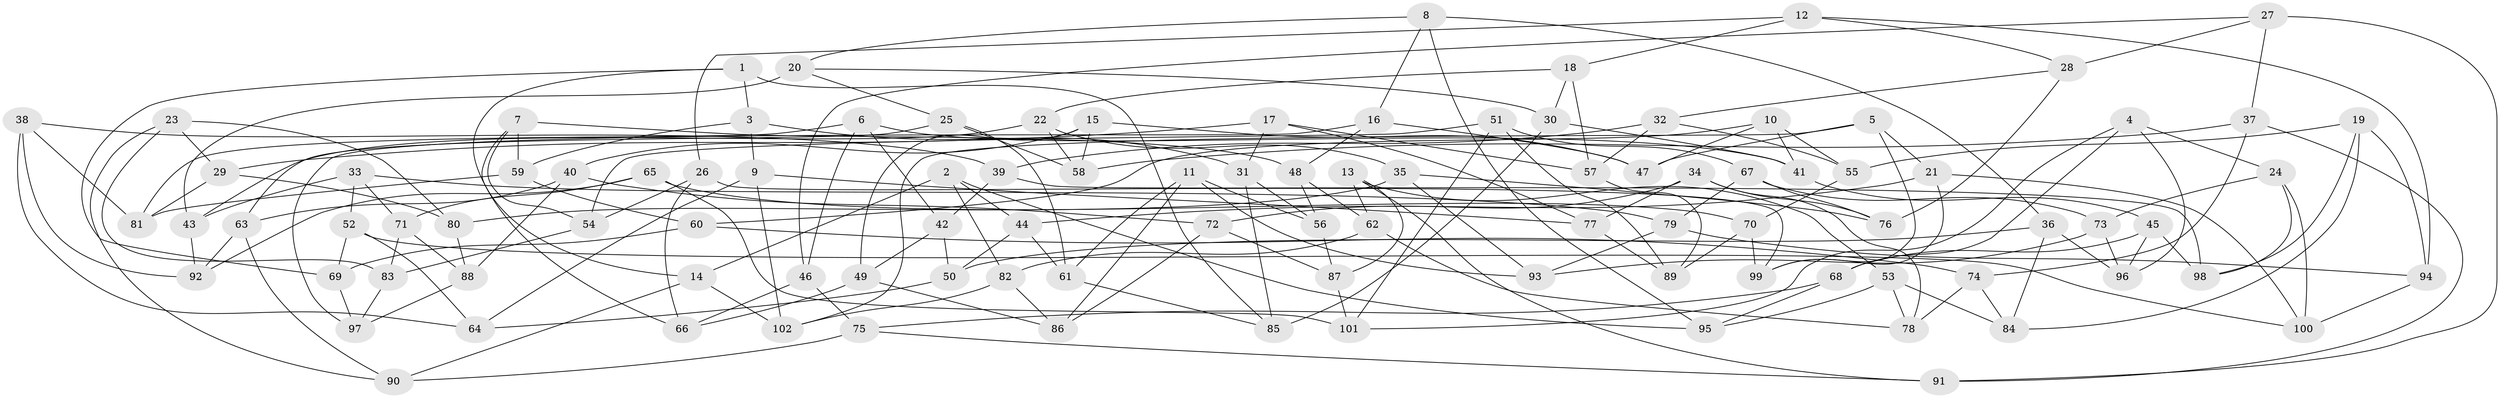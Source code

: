 // coarse degree distribution, {6: 0.18309859154929578, 4: 0.6901408450704225, 10: 0.014084507042253521, 8: 0.056338028169014086, 5: 0.028169014084507043, 9: 0.014084507042253521, 7: 0.014084507042253521}
// Generated by graph-tools (version 1.1) at 2025/20/03/04/25 18:20:29]
// undirected, 102 vertices, 204 edges
graph export_dot {
graph [start="1"]
  node [color=gray90,style=filled];
  1;
  2;
  3;
  4;
  5;
  6;
  7;
  8;
  9;
  10;
  11;
  12;
  13;
  14;
  15;
  16;
  17;
  18;
  19;
  20;
  21;
  22;
  23;
  24;
  25;
  26;
  27;
  28;
  29;
  30;
  31;
  32;
  33;
  34;
  35;
  36;
  37;
  38;
  39;
  40;
  41;
  42;
  43;
  44;
  45;
  46;
  47;
  48;
  49;
  50;
  51;
  52;
  53;
  54;
  55;
  56;
  57;
  58;
  59;
  60;
  61;
  62;
  63;
  64;
  65;
  66;
  67;
  68;
  69;
  70;
  71;
  72;
  73;
  74;
  75;
  76;
  77;
  78;
  79;
  80;
  81;
  82;
  83;
  84;
  85;
  86;
  87;
  88;
  89;
  90;
  91;
  92;
  93;
  94;
  95;
  96;
  97;
  98;
  99;
  100;
  101;
  102;
  1 -- 3;
  1 -- 69;
  1 -- 85;
  1 -- 14;
  2 -- 82;
  2 -- 14;
  2 -- 44;
  2 -- 95;
  3 -- 31;
  3 -- 59;
  3 -- 9;
  4 -- 24;
  4 -- 101;
  4 -- 96;
  4 -- 68;
  5 -- 21;
  5 -- 99;
  5 -- 102;
  5 -- 47;
  6 -- 42;
  6 -- 41;
  6 -- 81;
  6 -- 46;
  7 -- 54;
  7 -- 66;
  7 -- 59;
  7 -- 48;
  8 -- 20;
  8 -- 16;
  8 -- 95;
  8 -- 36;
  9 -- 64;
  9 -- 102;
  9 -- 77;
  10 -- 47;
  10 -- 41;
  10 -- 60;
  10 -- 55;
  11 -- 61;
  11 -- 86;
  11 -- 56;
  11 -- 93;
  12 -- 94;
  12 -- 28;
  12 -- 26;
  12 -- 18;
  13 -- 91;
  13 -- 53;
  13 -- 62;
  13 -- 87;
  14 -- 102;
  14 -- 90;
  15 -- 40;
  15 -- 58;
  15 -- 49;
  15 -- 47;
  16 -- 48;
  16 -- 97;
  16 -- 47;
  17 -- 57;
  17 -- 77;
  17 -- 29;
  17 -- 31;
  18 -- 57;
  18 -- 30;
  18 -- 22;
  19 -- 55;
  19 -- 94;
  19 -- 84;
  19 -- 98;
  20 -- 43;
  20 -- 30;
  20 -- 25;
  21 -- 99;
  21 -- 44;
  21 -- 100;
  22 -- 58;
  22 -- 35;
  22 -- 43;
  23 -- 90;
  23 -- 83;
  23 -- 29;
  23 -- 80;
  24 -- 98;
  24 -- 100;
  24 -- 73;
  25 -- 58;
  25 -- 63;
  25 -- 61;
  26 -- 54;
  26 -- 66;
  26 -- 99;
  27 -- 46;
  27 -- 37;
  27 -- 28;
  27 -- 91;
  28 -- 76;
  28 -- 32;
  29 -- 81;
  29 -- 80;
  30 -- 41;
  30 -- 85;
  31 -- 85;
  31 -- 56;
  32 -- 57;
  32 -- 39;
  32 -- 55;
  33 -- 52;
  33 -- 71;
  33 -- 79;
  33 -- 43;
  34 -- 77;
  34 -- 78;
  34 -- 76;
  34 -- 72;
  35 -- 80;
  35 -- 76;
  35 -- 93;
  36 -- 50;
  36 -- 84;
  36 -- 96;
  37 -- 91;
  37 -- 74;
  37 -- 58;
  38 -- 64;
  38 -- 39;
  38 -- 92;
  38 -- 81;
  39 -- 98;
  39 -- 42;
  40 -- 88;
  40 -- 72;
  40 -- 63;
  41 -- 45;
  42 -- 50;
  42 -- 49;
  43 -- 92;
  44 -- 61;
  44 -- 50;
  45 -- 98;
  45 -- 68;
  45 -- 96;
  46 -- 66;
  46 -- 75;
  48 -- 56;
  48 -- 62;
  49 -- 86;
  49 -- 66;
  50 -- 64;
  51 -- 101;
  51 -- 67;
  51 -- 89;
  51 -- 54;
  52 -- 100;
  52 -- 69;
  52 -- 64;
  53 -- 95;
  53 -- 78;
  53 -- 84;
  54 -- 83;
  55 -- 70;
  56 -- 87;
  57 -- 89;
  59 -- 81;
  59 -- 60;
  60 -- 74;
  60 -- 69;
  61 -- 85;
  62 -- 82;
  62 -- 78;
  63 -- 90;
  63 -- 92;
  65 -- 70;
  65 -- 92;
  65 -- 71;
  65 -- 101;
  67 -- 76;
  67 -- 73;
  67 -- 79;
  68 -- 95;
  68 -- 75;
  69 -- 97;
  70 -- 89;
  70 -- 99;
  71 -- 88;
  71 -- 83;
  72 -- 87;
  72 -- 86;
  73 -- 93;
  73 -- 96;
  74 -- 84;
  74 -- 78;
  75 -- 90;
  75 -- 91;
  77 -- 89;
  79 -- 93;
  79 -- 94;
  80 -- 88;
  82 -- 102;
  82 -- 86;
  83 -- 97;
  87 -- 101;
  88 -- 97;
  94 -- 100;
}
